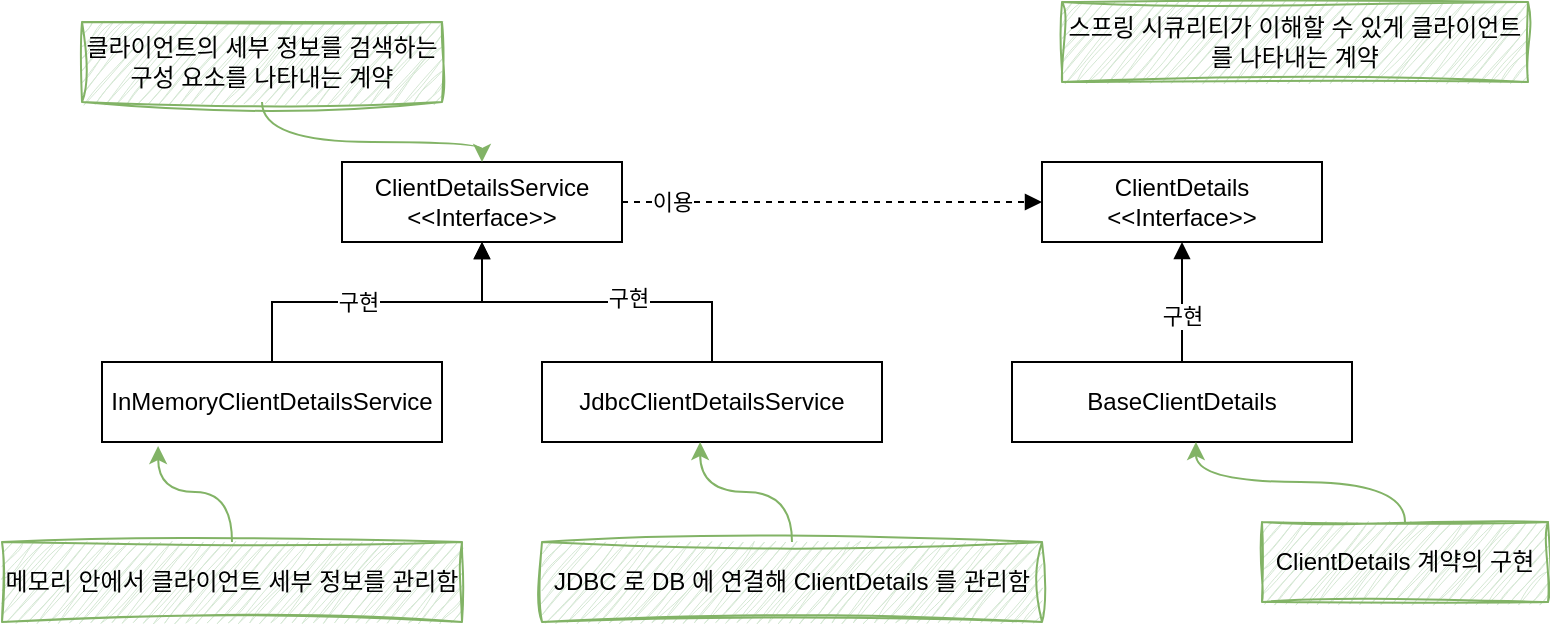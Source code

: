 <mxfile version="23.1.5" type="device">
  <diagram name="페이지-1" id="L-iPqHmT4EFG9WuabVqu">
    <mxGraphModel dx="1114" dy="894" grid="1" gridSize="10" guides="1" tooltips="1" connect="1" arrows="1" fold="1" page="1" pageScale="1" pageWidth="827" pageHeight="1169" math="0" shadow="0">
      <root>
        <mxCell id="0" />
        <mxCell id="1" parent="0" />
        <mxCell id="SNDh_RVVlRP1FGRZuaR5-6" style="edgeStyle=orthogonalEdgeStyle;rounded=0;orthogonalLoop=1;jettySize=auto;html=1;entryX=0;entryY=0.5;entryDx=0;entryDy=0;endArrow=block;endFill=1;dashed=1;" edge="1" parent="1" source="SNDh_RVVlRP1FGRZuaR5-1" target="SNDh_RVVlRP1FGRZuaR5-4">
          <mxGeometry relative="1" as="geometry" />
        </mxCell>
        <mxCell id="SNDh_RVVlRP1FGRZuaR5-10" value="이용" style="edgeLabel;html=1;align=center;verticalAlign=middle;resizable=0;points=[];" vertex="1" connectable="0" parent="SNDh_RVVlRP1FGRZuaR5-6">
          <mxGeometry x="-0.762" y="-1" relative="1" as="geometry">
            <mxPoint y="-1" as="offset" />
          </mxGeometry>
        </mxCell>
        <mxCell id="SNDh_RVVlRP1FGRZuaR5-1" value="ClientDetailsService&lt;br&gt;&amp;lt;&amp;lt;Interface&amp;gt;&amp;gt;" style="rounded=0;whiteSpace=wrap;html=1;" vertex="1" parent="1">
          <mxGeometry x="190" y="120" width="140" height="40" as="geometry" />
        </mxCell>
        <mxCell id="SNDh_RVVlRP1FGRZuaR5-7" style="edgeStyle=orthogonalEdgeStyle;rounded=0;orthogonalLoop=1;jettySize=auto;html=1;entryX=0.5;entryY=1;entryDx=0;entryDy=0;endArrow=block;endFill=1;" edge="1" parent="1" source="SNDh_RVVlRP1FGRZuaR5-2" target="SNDh_RVVlRP1FGRZuaR5-1">
          <mxGeometry relative="1" as="geometry" />
        </mxCell>
        <mxCell id="SNDh_RVVlRP1FGRZuaR5-11" value="구현" style="edgeLabel;html=1;align=center;verticalAlign=middle;resizable=0;points=[];" vertex="1" connectable="0" parent="SNDh_RVVlRP1FGRZuaR5-7">
          <mxGeometry x="-0.115" y="-3" relative="1" as="geometry">
            <mxPoint y="-3" as="offset" />
          </mxGeometry>
        </mxCell>
        <mxCell id="SNDh_RVVlRP1FGRZuaR5-2" value="InMemoryClientDetailsService" style="rounded=0;whiteSpace=wrap;html=1;" vertex="1" parent="1">
          <mxGeometry x="70" y="220" width="170" height="40" as="geometry" />
        </mxCell>
        <mxCell id="SNDh_RVVlRP1FGRZuaR5-8" style="edgeStyle=orthogonalEdgeStyle;rounded=0;orthogonalLoop=1;jettySize=auto;html=1;entryX=0.5;entryY=1;entryDx=0;entryDy=0;endArrow=block;endFill=1;" edge="1" parent="1" source="SNDh_RVVlRP1FGRZuaR5-3" target="SNDh_RVVlRP1FGRZuaR5-1">
          <mxGeometry relative="1" as="geometry" />
        </mxCell>
        <mxCell id="SNDh_RVVlRP1FGRZuaR5-12" value="구현" style="edgeLabel;html=1;align=center;verticalAlign=middle;resizable=0;points=[];" vertex="1" connectable="0" parent="SNDh_RVVlRP1FGRZuaR5-8">
          <mxGeometry x="-0.04" relative="1" as="geometry">
            <mxPoint x="12" y="-2" as="offset" />
          </mxGeometry>
        </mxCell>
        <mxCell id="SNDh_RVVlRP1FGRZuaR5-3" value="JdbcClientDetailsService" style="rounded=0;whiteSpace=wrap;html=1;" vertex="1" parent="1">
          <mxGeometry x="290" y="220" width="170" height="40" as="geometry" />
        </mxCell>
        <mxCell id="SNDh_RVVlRP1FGRZuaR5-4" value="ClientDetails&lt;br&gt;&amp;lt;&amp;lt;Interface&amp;gt;&amp;gt;" style="rounded=0;whiteSpace=wrap;html=1;" vertex="1" parent="1">
          <mxGeometry x="540" y="120" width="140" height="40" as="geometry" />
        </mxCell>
        <mxCell id="SNDh_RVVlRP1FGRZuaR5-9" style="edgeStyle=orthogonalEdgeStyle;rounded=0;orthogonalLoop=1;jettySize=auto;html=1;entryX=0.5;entryY=1;entryDx=0;entryDy=0;endArrow=block;endFill=1;" edge="1" parent="1" source="SNDh_RVVlRP1FGRZuaR5-5" target="SNDh_RVVlRP1FGRZuaR5-4">
          <mxGeometry relative="1" as="geometry" />
        </mxCell>
        <mxCell id="SNDh_RVVlRP1FGRZuaR5-13" value="구현" style="edgeLabel;html=1;align=center;verticalAlign=middle;resizable=0;points=[];" vertex="1" connectable="0" parent="SNDh_RVVlRP1FGRZuaR5-9">
          <mxGeometry x="-0.3" y="-4" relative="1" as="geometry">
            <mxPoint x="-4" y="-2" as="offset" />
          </mxGeometry>
        </mxCell>
        <mxCell id="SNDh_RVVlRP1FGRZuaR5-5" value="BaseClientDetails" style="rounded=0;whiteSpace=wrap;html=1;" vertex="1" parent="1">
          <mxGeometry x="525" y="220" width="170" height="40" as="geometry" />
        </mxCell>
        <mxCell id="SNDh_RVVlRP1FGRZuaR5-19" style="edgeStyle=orthogonalEdgeStyle;rounded=0;orthogonalLoop=1;jettySize=auto;html=1;entryX=0.5;entryY=0;entryDx=0;entryDy=0;fillColor=#d5e8d4;strokeColor=#82b366;curved=1;" edge="1" parent="1" source="SNDh_RVVlRP1FGRZuaR5-14" target="SNDh_RVVlRP1FGRZuaR5-1">
          <mxGeometry relative="1" as="geometry" />
        </mxCell>
        <mxCell id="SNDh_RVVlRP1FGRZuaR5-14" value="클라이언트의 세부 정보를 검색하는 구성 요소를 나타내는 계약" style="text;html=1;align=center;verticalAlign=middle;whiteSpace=wrap;rounded=0;fillColor=#d5e8d4;strokeColor=#82b366;sketch=1;curveFitting=1;jiggle=2;" vertex="1" parent="1">
          <mxGeometry x="60" y="50" width="180" height="40" as="geometry" />
        </mxCell>
        <mxCell id="SNDh_RVVlRP1FGRZuaR5-15" value="메모리 안에서 클라이언트 세부 정보를 관리함" style="text;html=1;align=center;verticalAlign=middle;whiteSpace=wrap;rounded=0;fillColor=#d5e8d4;strokeColor=#82b366;sketch=1;curveFitting=1;jiggle=2;" vertex="1" parent="1">
          <mxGeometry x="20" y="310" width="230" height="40" as="geometry" />
        </mxCell>
        <mxCell id="SNDh_RVVlRP1FGRZuaR5-16" value="JDBC 로 DB 에 연결해 ClientDetails 를 관리함" style="text;html=1;align=center;verticalAlign=middle;whiteSpace=wrap;rounded=0;fillColor=#d5e8d4;strokeColor=#82b366;sketch=1;curveFitting=1;jiggle=2;" vertex="1" parent="1">
          <mxGeometry x="290" y="310" width="250" height="40" as="geometry" />
        </mxCell>
        <mxCell id="SNDh_RVVlRP1FGRZuaR5-17" value="ClientDetails 계약의 구현" style="text;html=1;align=center;verticalAlign=middle;whiteSpace=wrap;rounded=0;fillColor=#d5e8d4;strokeColor=#82b366;sketch=1;curveFitting=1;jiggle=2;" vertex="1" parent="1">
          <mxGeometry x="650" y="300" width="143" height="40" as="geometry" />
        </mxCell>
        <mxCell id="SNDh_RVVlRP1FGRZuaR5-18" value="스프링 시큐리티가 이해할 수 있게 클라이언트를 나타내는 계약" style="text;html=1;align=center;verticalAlign=middle;whiteSpace=wrap;rounded=0;fillColor=#d5e8d4;strokeColor=#82b366;sketch=1;curveFitting=1;jiggle=2;" vertex="1" parent="1">
          <mxGeometry x="550" y="40" width="233" height="40" as="geometry" />
        </mxCell>
        <mxCell id="SNDh_RVVlRP1FGRZuaR5-21" style="edgeStyle=orthogonalEdgeStyle;rounded=0;orthogonalLoop=1;jettySize=auto;html=1;entryX=0.165;entryY=1.05;entryDx=0;entryDy=0;entryPerimeter=0;fillColor=#d5e8d4;strokeColor=#82b366;curved=1;" edge="1" parent="1" source="SNDh_RVVlRP1FGRZuaR5-15" target="SNDh_RVVlRP1FGRZuaR5-2">
          <mxGeometry relative="1" as="geometry" />
        </mxCell>
        <mxCell id="SNDh_RVVlRP1FGRZuaR5-22" style="edgeStyle=orthogonalEdgeStyle;rounded=0;orthogonalLoop=1;jettySize=auto;html=1;entryX=0.465;entryY=1;entryDx=0;entryDy=0;entryPerimeter=0;curved=1;fillColor=#d5e8d4;strokeColor=#82b366;" edge="1" parent="1" source="SNDh_RVVlRP1FGRZuaR5-16" target="SNDh_RVVlRP1FGRZuaR5-3">
          <mxGeometry relative="1" as="geometry" />
        </mxCell>
        <mxCell id="SNDh_RVVlRP1FGRZuaR5-23" style="edgeStyle=orthogonalEdgeStyle;rounded=0;orthogonalLoop=1;jettySize=auto;html=1;entryX=0.541;entryY=1;entryDx=0;entryDy=0;entryPerimeter=0;curved=1;fillColor=#d5e8d4;strokeColor=#82b366;" edge="1" parent="1" source="SNDh_RVVlRP1FGRZuaR5-17" target="SNDh_RVVlRP1FGRZuaR5-5">
          <mxGeometry relative="1" as="geometry" />
        </mxCell>
      </root>
    </mxGraphModel>
  </diagram>
</mxfile>
